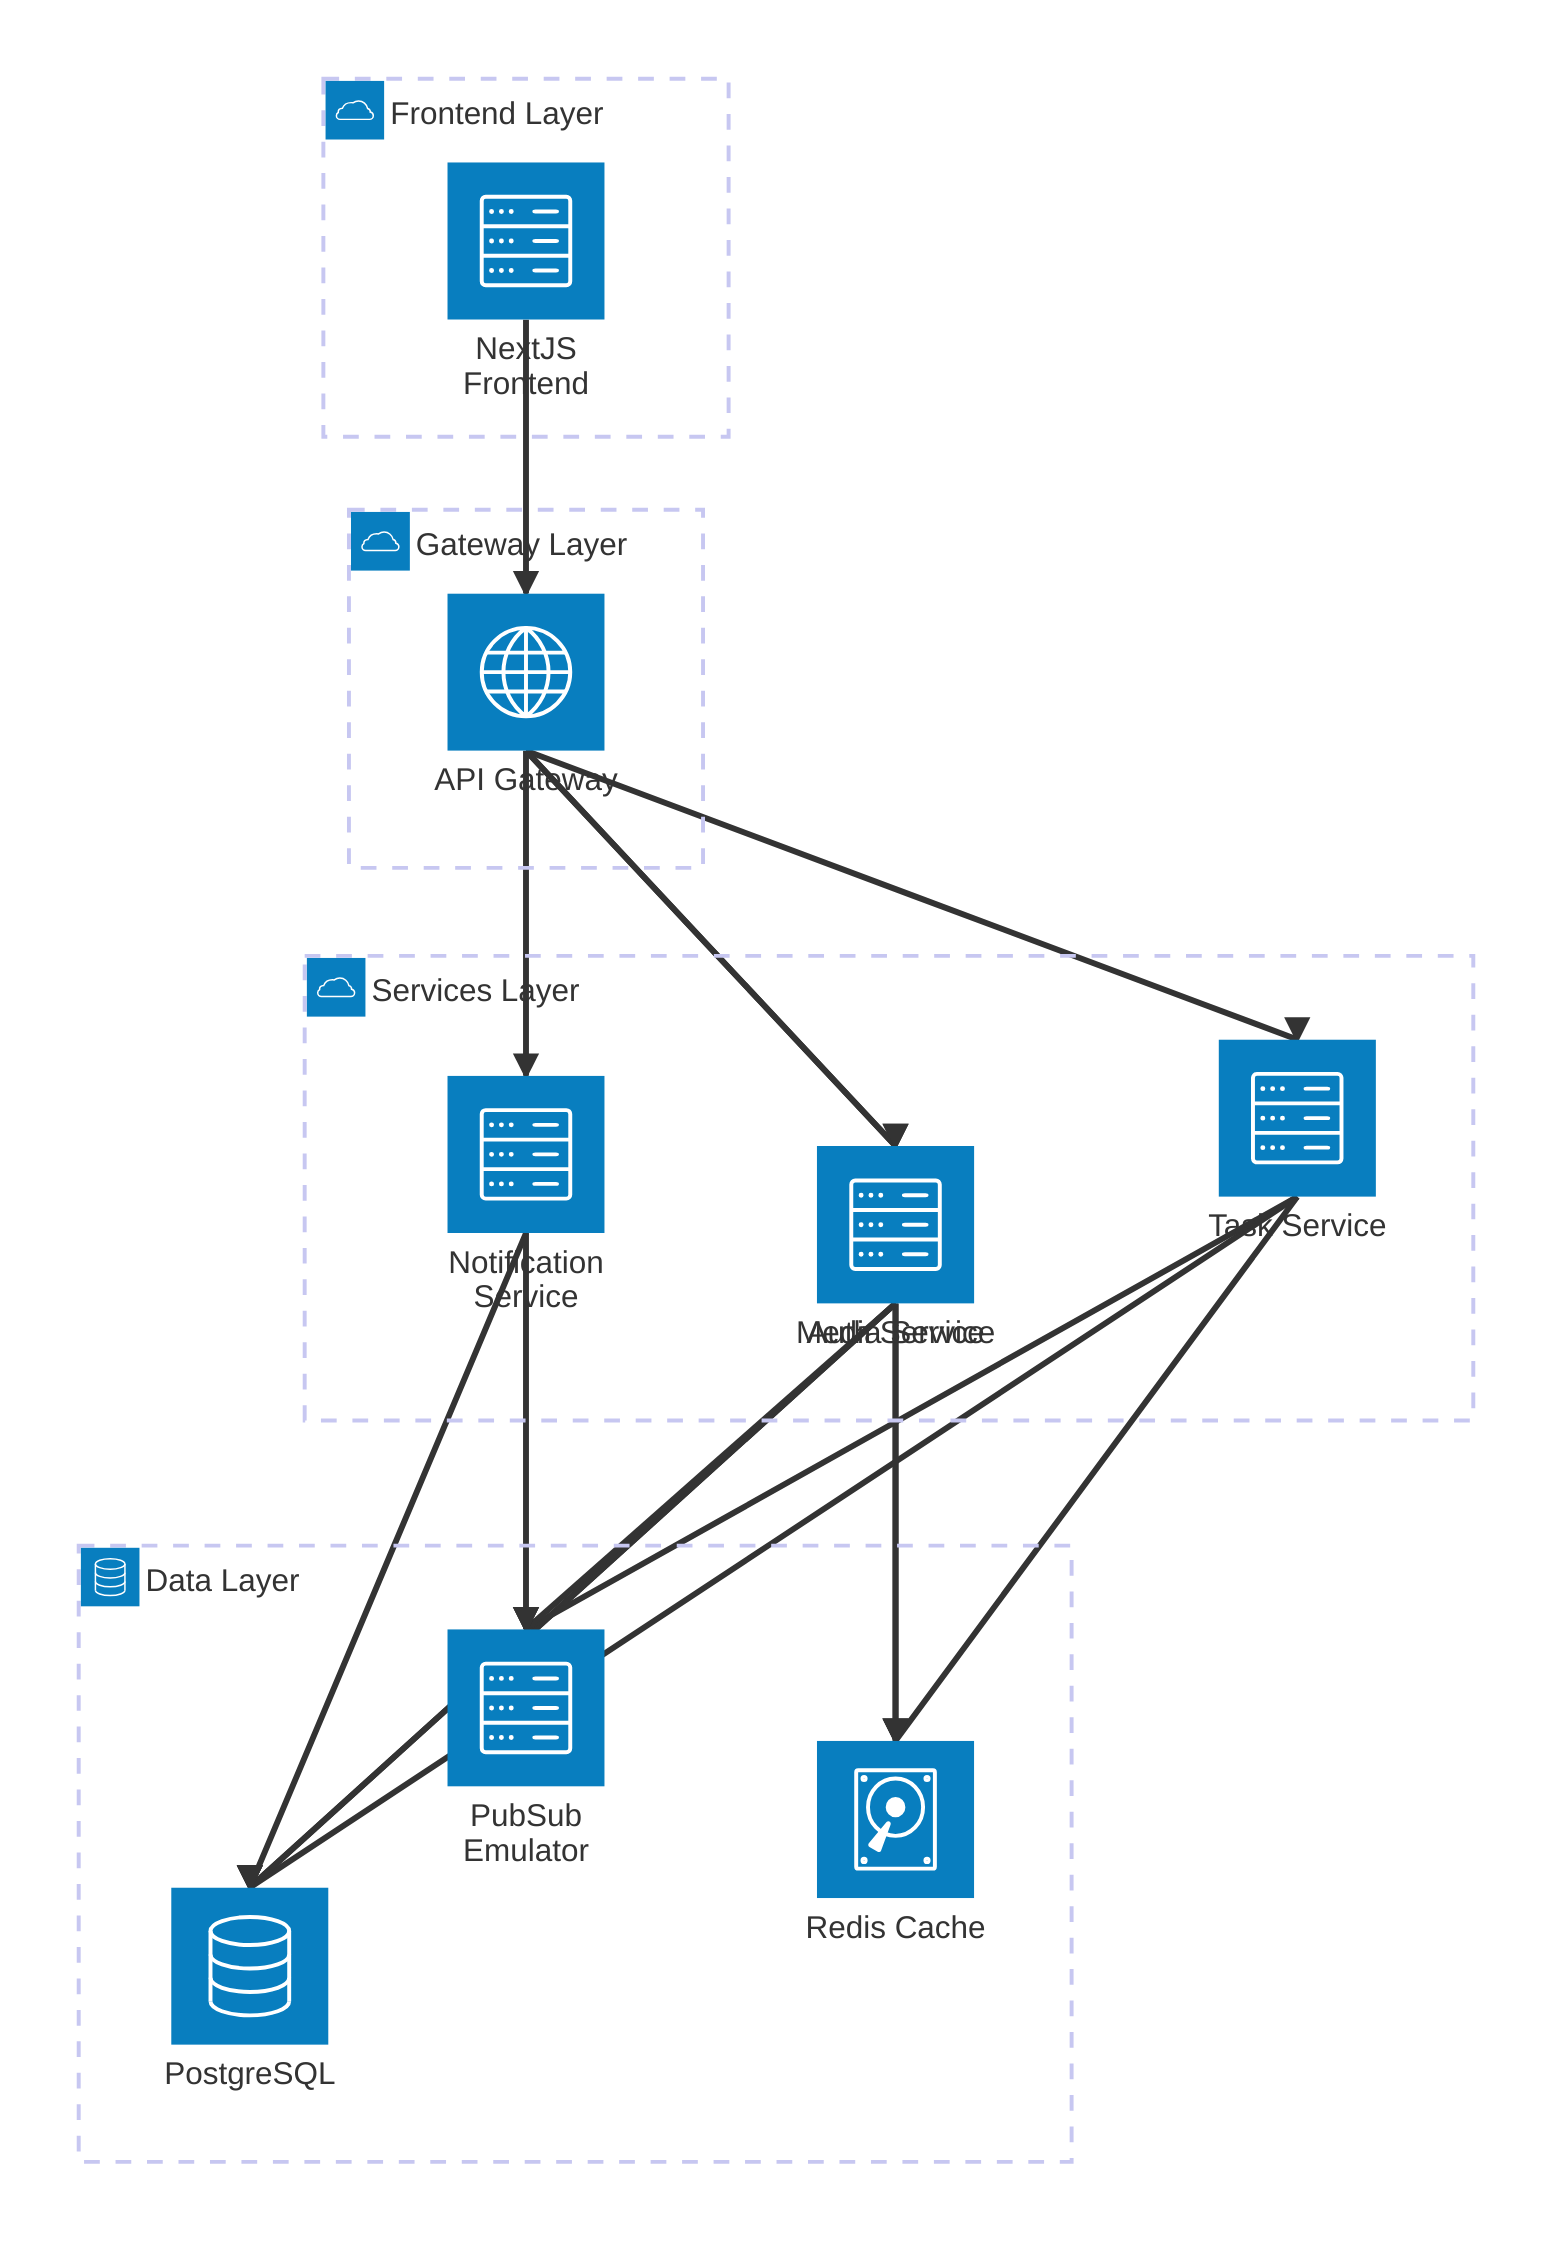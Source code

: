 architecture-beta
    group frontend(cloud)[Frontend Layer] 
    group gateway(cloud)[Gateway Layer]
    group services(cloud)[Services Layer]
    group data(database)[Data Layer]
    
    service reactapp(server)[NextJS Frontend] in frontend
    service apigateway(internet)[API Gateway] in gateway
    
    service auth(server)[Auth Service] in services
    service task(server)[Task Service] in services
    service media(server)[Media Service] in services
    service notification(server)[Notification Service] in services
    
    service postgres(database)[PostgreSQL] in data
    service redis(disk)[Redis Cache] in data
    service pubsub(server)[PubSub Emulator] in data
    
    reactapp:B --> T:apigateway
    apigateway:B --> T:auth
    apigateway:B --> T:task  
    apigateway:B --> T:media
    apigateway:B --> T:notification
    
    auth:B --> T:postgres
    task:B --> T:postgres
    media:B --> T:postgres
    notification:B --> T:postgres
    
    auth:B --> T:redis
    task:B --> T:redis
    media:B --> T:redis
    
    task:B --> T:pubsub
    media:B --> T:pubsub
    notification:B --> T:pubsub